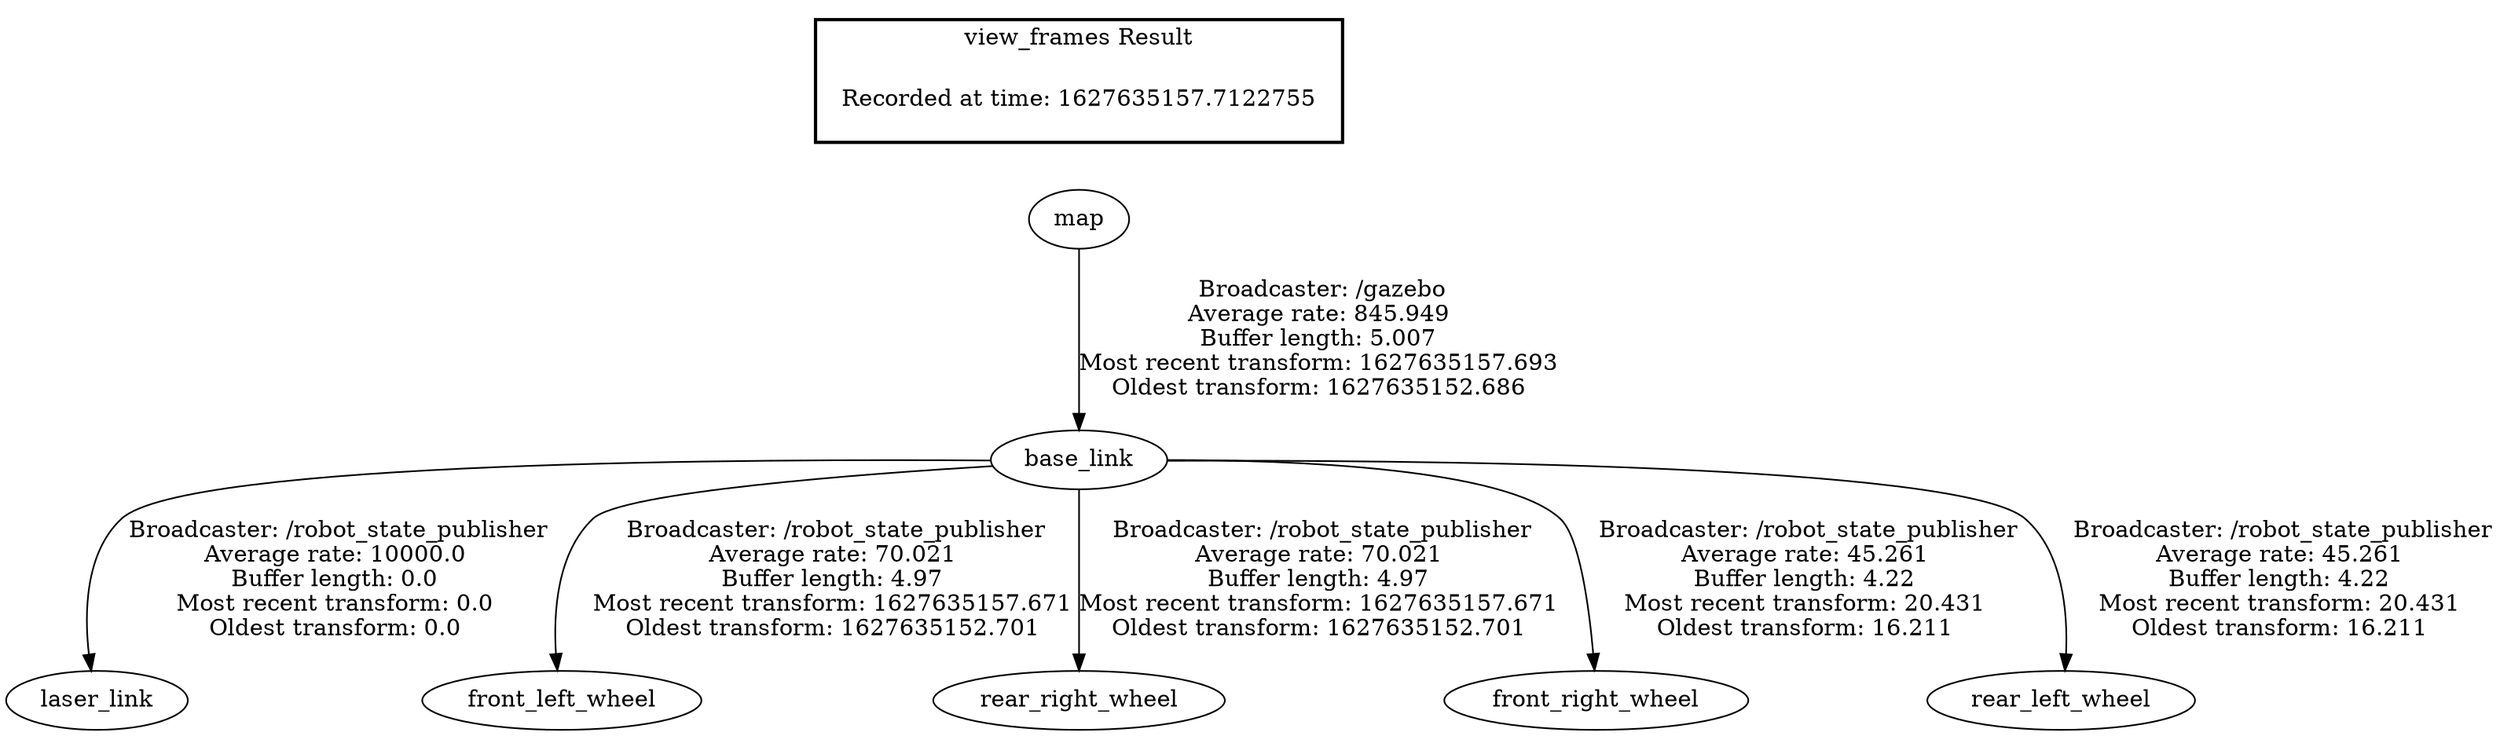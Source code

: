 digraph G {
"base_link" -> "laser_link"[label=" Broadcaster: /robot_state_publisher\nAverage rate: 10000.0\nBuffer length: 0.0\nMost recent transform: 0.0\nOldest transform: 0.0\n"];
"map" -> "base_link"[label=" Broadcaster: /gazebo\nAverage rate: 845.949\nBuffer length: 5.007\nMost recent transform: 1627635157.693\nOldest transform: 1627635152.686\n"];
"base_link" -> "front_left_wheel"[label=" Broadcaster: /robot_state_publisher\nAverage rate: 70.021\nBuffer length: 4.97\nMost recent transform: 1627635157.671\nOldest transform: 1627635152.701\n"];
"base_link" -> "rear_right_wheel"[label=" Broadcaster: /robot_state_publisher\nAverage rate: 70.021\nBuffer length: 4.97\nMost recent transform: 1627635157.671\nOldest transform: 1627635152.701\n"];
"base_link" -> "front_right_wheel"[label=" Broadcaster: /robot_state_publisher\nAverage rate: 45.261\nBuffer length: 4.22\nMost recent transform: 20.431\nOldest transform: 16.211\n"];
"base_link" -> "rear_left_wheel"[label=" Broadcaster: /robot_state_publisher\nAverage rate: 45.261\nBuffer length: 4.22\nMost recent transform: 20.431\nOldest transform: 16.211\n"];
edge [style=invis];
 subgraph cluster_legend { style=bold; color=black; label ="view_frames Result";
"Recorded at time: 1627635157.7122755"[ shape=plaintext ] ;
}->"map";
}